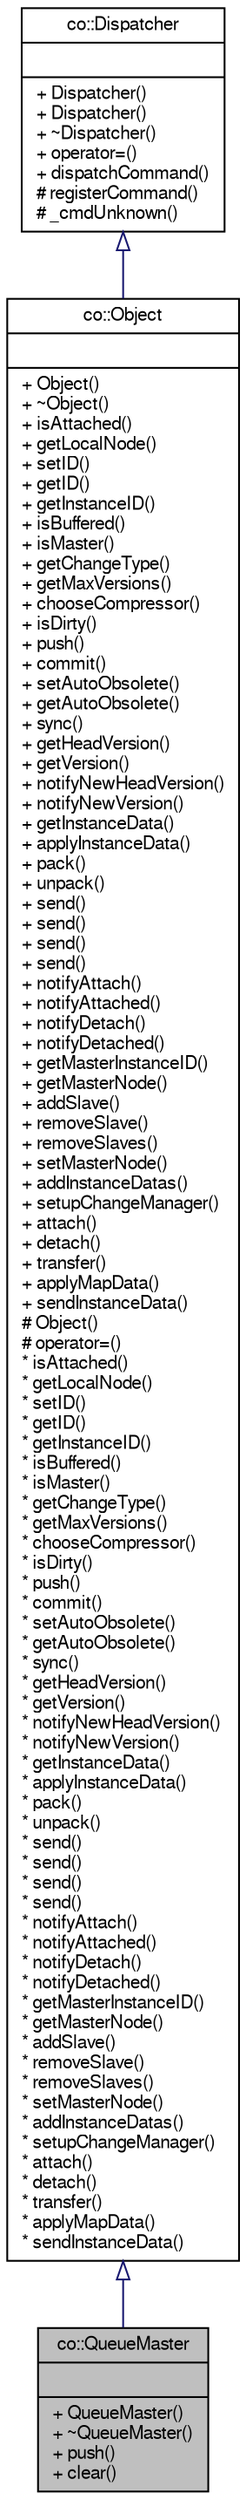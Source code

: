 digraph G
{
  edge [fontname="FreeSans",fontsize="10",labelfontname="FreeSans",labelfontsize="10"];
  node [fontname="FreeSans",fontsize="10",shape=record];
  Node1 [label="{co::QueueMaster\n||+ QueueMaster()\l+ ~QueueMaster()\l+ push()\l+ clear()\l}",height=0.2,width=0.4,color="black", fillcolor="grey75", style="filled" fontcolor="black"];
  Node2 -> Node1 [dir="back",color="midnightblue",fontsize="10",style="solid",arrowtail="onormal",fontname="FreeSans"];
  Node2 [label="{co::Object\n||+ Object()\l+ ~Object()\l+ isAttached()\l+ getLocalNode()\l+ setID()\l+ getID()\l+ getInstanceID()\l+ isBuffered()\l+ isMaster()\l+ getChangeType()\l+ getMaxVersions()\l+ chooseCompressor()\l+ isDirty()\l+ push()\l+ commit()\l+ setAutoObsolete()\l+ getAutoObsolete()\l+ sync()\l+ getHeadVersion()\l+ getVersion()\l+ notifyNewHeadVersion()\l+ notifyNewVersion()\l+ getInstanceData()\l+ applyInstanceData()\l+ pack()\l+ unpack()\l+ send()\l+ send()\l+ send()\l+ send()\l+ notifyAttach()\l+ notifyAttached()\l+ notifyDetach()\l+ notifyDetached()\l+ getMasterInstanceID()\l+ getMasterNode()\l+ addSlave()\l+ removeSlave()\l+ removeSlaves()\l+ setMasterNode()\l+ addInstanceDatas()\l+ setupChangeManager()\l+ attach()\l+ detach()\l+ transfer()\l+ applyMapData()\l+ sendInstanceData()\l# Object()\l# operator=()\l* isAttached()\l* getLocalNode()\l* setID()\l* getID()\l* getInstanceID()\l* isBuffered()\l* isMaster()\l* getChangeType()\l* getMaxVersions()\l* chooseCompressor()\l* isDirty()\l* push()\l* commit()\l* setAutoObsolete()\l* getAutoObsolete()\l* sync()\l* getHeadVersion()\l* getVersion()\l* notifyNewHeadVersion()\l* notifyNewVersion()\l* getInstanceData()\l* applyInstanceData()\l* pack()\l* unpack()\l* send()\l* send()\l* send()\l* send()\l* notifyAttach()\l* notifyAttached()\l* notifyDetach()\l* notifyDetached()\l* getMasterInstanceID()\l* getMasterNode()\l* addSlave()\l* removeSlave()\l* removeSlaves()\l* setMasterNode()\l* addInstanceDatas()\l* setupChangeManager()\l* attach()\l* detach()\l* transfer()\l* applyMapData()\l* sendInstanceData()\l}",height=0.2,width=0.4,color="black", fillcolor="white", style="filled",URL="$classco_1_1Object.html",tooltip="A generic, distributed object."];
  Node3 -> Node2 [dir="back",color="midnightblue",fontsize="10",style="solid",arrowtail="onormal",fontname="FreeSans"];
  Node3 [label="{co::Dispatcher\n||+ Dispatcher()\l+ Dispatcher()\l+ ~Dispatcher()\l+ operator=()\l+ dispatchCommand()\l# registerCommand()\l# _cmdUnknown()\l}",height=0.2,width=0.4,color="black", fillcolor="white", style="filled",URL="$classco_1_1Dispatcher.html",tooltip="A helper class providing command packet dispatch functionality to networked objects."];
}
